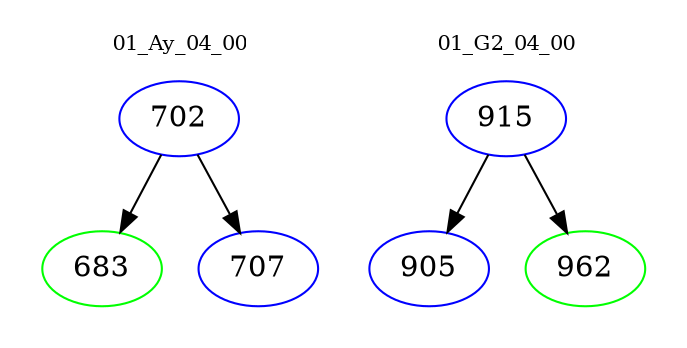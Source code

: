 digraph{
subgraph cluster_0 {
color = white
label = "01_Ay_04_00";
fontsize=10;
T0_702 [label="702", color="blue"]
T0_702 -> T0_683 [color="black"]
T0_683 [label="683", color="green"]
T0_702 -> T0_707 [color="black"]
T0_707 [label="707", color="blue"]
}
subgraph cluster_1 {
color = white
label = "01_G2_04_00";
fontsize=10;
T1_915 [label="915", color="blue"]
T1_915 -> T1_905 [color="black"]
T1_905 [label="905", color="blue"]
T1_915 -> T1_962 [color="black"]
T1_962 [label="962", color="green"]
}
}
